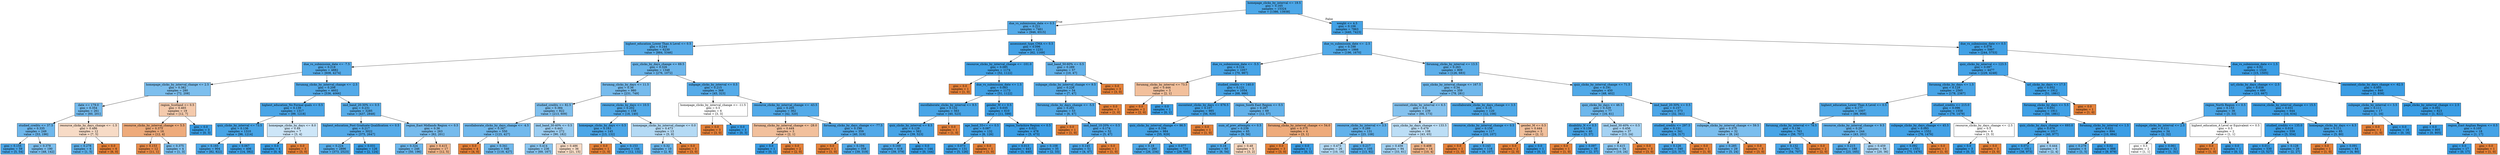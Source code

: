 digraph Tree {
node [shape=box, style="filled", color="black"] ;
0 [label="homepage_clicks_by_interval <= 19.5\ngini = 0.165\nsamples = 15324\nvalue = [1386, 13938]", fillcolor="#399de5e6"] ;
1 [label="due_vs_submission_date <= 0.5\ngini = 0.221\nsamples = 7461\nvalue = [946, 6515]", fillcolor="#399de5da"] ;
0 -> 1 [labeldistance=2.5, labelangle=45, headlabel="True"] ;
2 [label="highest_education_Lower Than A Level <= 0.5\ngini = 0.244\nsamples = 6230\nvalue = [884, 5346]", fillcolor="#399de5d5"] ;
1 -> 2 ;
3 [label="due_vs_submission_date <= -7.5\ngini = 0.218\nsamples = 4882\nvalue = [608, 4274]", fillcolor="#399de5db"] ;
2 -> 3 ;
4 [label="homepage_clicks_by_interval_change <= 2.5\ngini = 0.382\nsamples = 280\nvalue = [72, 208]", fillcolor="#399de5a7"] ;
3 -> 4 ;
5 [label="date <= 179.0\ngini = 0.354\nsamples = 261\nvalue = [60, 201]", fillcolor="#399de5b3"] ;
4 -> 5 ;
6 [label="studied_credits <= 37.5\ngini = 0.335\nsamples = 249\nvalue = [53, 196]", fillcolor="#399de5ba"] ;
5 -> 6 ;
7 [label="gini = 0.155\nsamples = 59\nvalue = [5, 54]", fillcolor="#399de5e7"] ;
6 -> 7 ;
8 [label="gini = 0.378\nsamples = 190\nvalue = [48, 142]", fillcolor="#399de5a9"] ;
6 -> 8 ;
9 [label="resource_clicks_by_days_change <= -1.5\ngini = 0.486\nsamples = 12\nvalue = [7, 5]", fillcolor="#e5813949"] ;
5 -> 9 ;
10 [label="gini = 0.278\nsamples = 6\nvalue = [1, 5]", fillcolor="#399de5cc"] ;
9 -> 10 ;
11 [label="gini = 0.0\nsamples = 6\nvalue = [6, 0]", fillcolor="#e58139ff"] ;
9 -> 11 ;
12 [label="region_Scotland <= 0.5\ngini = 0.465\nsamples = 19\nvalue = [12, 7]", fillcolor="#e581396a"] ;
4 -> 12 ;
13 [label="resource_clicks_by_interval_change <= 5.5\ngini = 0.375\nsamples = 16\nvalue = [12, 4]", fillcolor="#e58139aa"] ;
12 -> 13 ;
14 [label="gini = 0.153\nsamples = 12\nvalue = [11, 1]", fillcolor="#e58139e8"] ;
13 -> 14 ;
15 [label="gini = 0.375\nsamples = 4\nvalue = [1, 3]", fillcolor="#399de5aa"] ;
13 -> 15 ;
16 [label="gini = 0.0\nsamples = 3\nvalue = [0, 3]", fillcolor="#399de5ff"] ;
12 -> 16 ;
17 [label="forumng_clicks_by_interval_change <= -2.5\ngini = 0.206\nsamples = 4602\nvalue = [536, 4066]", fillcolor="#399de5dd"] ;
3 -> 17 ;
18 [label="highest_education_No Formal quals <= 0.5\ngini = 0.139\nsamples = 1317\nvalue = [99, 1218]", fillcolor="#399de5ea"] ;
17 -> 18 ;
19 [label="quiz_clicks_by_interval <= 73.5\ngini = 0.136\nsamples = 1310\nvalue = [96, 1214]", fillcolor="#399de5eb"] ;
18 -> 19 ;
20 [label="gini = 0.165\nsamples = 904\nvalue = [82, 822]", fillcolor="#399de5e6"] ;
19 -> 20 ;
21 [label="gini = 0.067\nsamples = 406\nvalue = [14, 392]", fillcolor="#399de5f6"] ;
19 -> 21 ;
22 [label="homepage_clicks_by_days <= 8.0\ngini = 0.49\nsamples = 7\nvalue = [3, 4]", fillcolor="#399de540"] ;
18 -> 22 ;
23 [label="gini = 0.0\nsamples = 4\nvalue = [0, 4]", fillcolor="#399de5ff"] ;
22 -> 23 ;
24 [label="gini = 0.0\nsamples = 3\nvalue = [3, 0]", fillcolor="#e58139ff"] ;
22 -> 24 ;
25 [label="imd_band_20-30% <= 0.5\ngini = 0.231\nsamples = 3285\nvalue = [437, 2848]", fillcolor="#399de5d8"] ;
17 -> 25 ;
26 [label="highest_education_Post Graduate Qualification <= 0.5\ngini = 0.217\nsamples = 3022\nvalue = [375, 2647]", fillcolor="#399de5db"] ;
25 -> 26 ;
27 [label="gini = 0.224\nsamples = 2896\nvalue = [373, 2523]", fillcolor="#399de5d9"] ;
26 -> 27 ;
28 [label="gini = 0.031\nsamples = 126\nvalue = [2, 124]", fillcolor="#399de5fb"] ;
26 -> 28 ;
29 [label="region_East Midlands Region <= 0.5\ngini = 0.36\nsamples = 263\nvalue = [62, 201]", fillcolor="#399de5b0"] ;
25 -> 29 ;
30 [label="gini = 0.324\nsamples = 246\nvalue = [50, 196]", fillcolor="#399de5be"] ;
29 -> 30 ;
31 [label="gini = 0.415\nsamples = 17\nvalue = [12, 5]", fillcolor="#e5813995"] ;
29 -> 31 ;
32 [label="quiz_clicks_by_days_change <= 69.5\ngini = 0.326\nsamples = 1348\nvalue = [276, 1072]", fillcolor="#399de5bd"] ;
2 -> 32 ;
33 [label="forumng_clicks_by_days <= 11.5\ngini = 0.36\nsamples = 980\nvalue = [231, 749]", fillcolor="#399de5b0"] ;
32 -> 33 ;
34 [label="studied_credits <= 82.5\ngini = 0.384\nsamples = 822\nvalue = [213, 609]", fillcolor="#399de5a6"] ;
33 -> 34 ;
35 [label="oucollaborate_clicks_by_days_change <= -4.5\ngini = 0.347\nsamples = 550\nvalue = [123, 427]", fillcolor="#399de5b6"] ;
34 -> 35 ;
36 [label="gini = 0.0\nsamples = 4\nvalue = [4, 0]", fillcolor="#e58139ff"] ;
35 -> 36 ;
37 [label="gini = 0.341\nsamples = 546\nvalue = [119, 427]", fillcolor="#399de5b8"] ;
35 -> 37 ;
38 [label="imd_band_30-40% <= 0.5\ngini = 0.443\nsamples = 272\nvalue = [90, 182]", fillcolor="#399de581"] ;
34 -> 38 ;
39 [label="gini = 0.414\nsamples = 236\nvalue = [69, 167]", fillcolor="#399de596"] ;
38 -> 39 ;
40 [label="gini = 0.486\nsamples = 36\nvalue = [21, 15]", fillcolor="#e5813949"] ;
38 -> 40 ;
41 [label="resource_clicks_by_days <= 10.5\ngini = 0.202\nsamples = 158\nvalue = [18, 140]", fillcolor="#399de5de"] ;
33 -> 41 ;
42 [label="homepage_clicks_by_days <= 0.5\ngini = 0.163\nsamples = 145\nvalue = [13, 132]", fillcolor="#399de5e6"] ;
41 -> 42 ;
43 [label="gini = 0.0\nsamples = 1\nvalue = [1, 0]", fillcolor="#e58139ff"] ;
42 -> 43 ;
44 [label="gini = 0.153\nsamples = 144\nvalue = [12, 132]", fillcolor="#399de5e8"] ;
42 -> 44 ;
45 [label="homepage_clicks_by_interval_change <= 0.0\ngini = 0.473\nsamples = 13\nvalue = [5, 8]", fillcolor="#399de560"] ;
41 -> 45 ;
46 [label="gini = 0.32\nsamples = 10\nvalue = [2, 8]", fillcolor="#399de5bf"] ;
45 -> 46 ;
47 [label="gini = 0.0\nsamples = 3\nvalue = [3, 0]", fillcolor="#e58139ff"] ;
45 -> 47 ;
48 [label="subpage_clicks_by_interval <= 0.5\ngini = 0.215\nsamples = 368\nvalue = [45, 323]", fillcolor="#399de5db"] ;
32 -> 48 ;
49 [label="homepage_clicks_by_interval_change <= -11.5\ngini = 0.5\nsamples = 6\nvalue = [3, 3]", fillcolor="#e5813900"] ;
48 -> 49 ;
50 [label="gini = 0.0\nsamples = 3\nvalue = [3, 0]", fillcolor="#e58139ff"] ;
49 -> 50 ;
51 [label="gini = 0.0\nsamples = 3\nvalue = [0, 3]", fillcolor="#399de5ff"] ;
49 -> 51 ;
52 [label="resource_clicks_by_interval_change <= -43.5\ngini = 0.205\nsamples = 362\nvalue = [42, 320]", fillcolor="#399de5de"] ;
48 -> 52 ;
53 [label="forumng_clicks_by_interval_change <= -28.0\ngini = 0.444\nsamples = 3\nvalue = [2, 1]", fillcolor="#e581397f"] ;
52 -> 53 ;
54 [label="gini = 0.0\nsamples = 1\nvalue = [0, 1]", fillcolor="#399de5ff"] ;
53 -> 54 ;
55 [label="gini = 0.0\nsamples = 2\nvalue = [2, 0]", fillcolor="#e58139ff"] ;
53 -> 55 ;
56 [label="forumng_clicks_by_days_change <= -77.5\ngini = 0.198\nsamples = 359\nvalue = [40, 319]", fillcolor="#399de5df"] ;
52 -> 56 ;
57 [label="gini = 0.0\nsamples = 1\nvalue = [1, 0]", fillcolor="#e58139ff"] ;
56 -> 57 ;
58 [label="gini = 0.194\nsamples = 358\nvalue = [39, 319]", fillcolor="#399de5e0"] ;
56 -> 58 ;
59 [label="assessment_type_CMA <= 0.5\ngini = 0.096\nsamples = 1231\nvalue = [62, 1169]", fillcolor="#399de5f1"] ;
1 -> 59 ;
60 [label="resource_clicks_by_interval_change <= -101.0\ngini = 0.085\nsamples = 1174\nvalue = [52, 1122]", fillcolor="#399de5f3"] ;
59 -> 60 ;
61 [label="gini = 0.0\nsamples = 1\nvalue = [1, 0]", fillcolor="#e58139ff"] ;
60 -> 61 ;
62 [label="due_vs_submission_date <= 1.5\ngini = 0.083\nsamples = 1173\nvalue = [51, 1122]", fillcolor="#399de5f3"] ;
60 -> 62 ;
63 [label="oucollaborate_clicks_by_interval <= 9.5\ngini = 0.132\nsamples = 563\nvalue = [40, 523]", fillcolor="#399de5eb"] ;
62 -> 63 ;
64 [label="quiz_clicks_by_interval <= 8.5\ngini = 0.129\nsamples = 562\nvalue = [39, 523]", fillcolor="#399de5ec"] ;
63 -> 64 ;
65 [label="gini = 0.169\nsamples = 418\nvalue = [39, 379]", fillcolor="#399de5e5"] ;
64 -> 65 ;
66 [label="gini = 0.0\nsamples = 144\nvalue = [0, 144]", fillcolor="#399de5ff"] ;
64 -> 66 ;
67 [label="gini = 0.0\nsamples = 1\nvalue = [1, 0]", fillcolor="#e58139ff"] ;
63 -> 67 ;
68 [label="gender_M <= 0.5\ngini = 0.035\nsamples = 610\nvalue = [11, 599]", fillcolor="#399de5fa"] ;
62 -> 68 ;
69 [label="age_band_55<= <= 0.5\ngini = 0.087\nsamples = 132\nvalue = [6, 126]", fillcolor="#399de5f3"] ;
68 -> 69 ;
70 [label="gini = 0.073\nsamples = 131\nvalue = [5, 126]", fillcolor="#399de5f5"] ;
69 -> 70 ;
71 [label="gini = 0.0\nsamples = 1\nvalue = [1, 0]", fillcolor="#e58139ff"] ;
69 -> 71 ;
72 [label="region_Yorkshire Region <= 0.5\ngini = 0.021\nsamples = 478\nvalue = [5, 473]", fillcolor="#399de5fc"] ;
68 -> 72 ;
73 [label="gini = 0.013\nsamples = 443\nvalue = [3, 440]", fillcolor="#399de5fd"] ;
72 -> 73 ;
74 [label="gini = 0.108\nsamples = 35\nvalue = [2, 33]", fillcolor="#399de5f0"] ;
72 -> 74 ;
75 [label="imd_band_50-60% <= 0.5\ngini = 0.289\nsamples = 57\nvalue = [10, 47]", fillcolor="#399de5c9"] ;
59 -> 75 ;
76 [label="subpage_clicks_by_interval_change <= 9.5\ngini = 0.226\nsamples = 54\nvalue = [7, 47]", fillcolor="#399de5d9"] ;
75 -> 76 ;
77 [label="forumng_clicks_by_days_change <= -5.5\ngini = 0.201\nsamples = 53\nvalue = [6, 47]", fillcolor="#399de5de"] ;
76 -> 77 ;
78 [label="gini = 0.0\nsamples = 1\nvalue = [1, 0]", fillcolor="#e58139ff"] ;
77 -> 78 ;
79 [label="imd_band_10-20% <= 0.5\ngini = 0.174\nsamples = 52\nvalue = [5, 47]", fillcolor="#399de5e4"] ;
77 -> 79 ;
80 [label="gini = 0.145\nsamples = 51\nvalue = [4, 47]", fillcolor="#399de5e9"] ;
79 -> 80 ;
81 [label="gini = 0.0\nsamples = 1\nvalue = [1, 0]", fillcolor="#e58139ff"] ;
79 -> 81 ;
82 [label="gini = 0.0\nsamples = 1\nvalue = [1, 0]", fillcolor="#e58139ff"] ;
76 -> 82 ;
83 [label="gini = 0.0\nsamples = 3\nvalue = [3, 0]", fillcolor="#e58139ff"] ;
75 -> 83 ;
84 [label="weight <= 4.5\ngini = 0.106\nsamples = 7863\nvalue = [440, 7423]", fillcolor="#399de5f0"] ;
0 -> 84 [labeldistance=2.5, labelangle=-45, headlabel="False"] ;
85 [label="due_vs_submission_date <= -2.5\ngini = 0.188\nsamples = 1866\nvalue = [196, 1670]", fillcolor="#399de5e1"] ;
84 -> 85 ;
86 [label="due_vs_submission_date <= -5.5\ngini = 0.124\nsamples = 1057\nvalue = [70, 987]", fillcolor="#399de5ed"] ;
85 -> 86 ;
87 [label="forumng_clicks_by_interval <= 73.5\ngini = 0.444\nsamples = 3\nvalue = [2, 1]", fillcolor="#e581397f"] ;
86 -> 87 ;
88 [label="gini = 0.0\nsamples = 2\nvalue = [2, 0]", fillcolor="#e58139ff"] ;
87 -> 88 ;
89 [label="gini = 0.0\nsamples = 1\nvalue = [0, 1]", fillcolor="#399de5ff"] ;
87 -> 89 ;
90 [label="studied_credits <= 140.0\ngini = 0.121\nsamples = 1054\nvalue = [68, 986]", fillcolor="#399de5ed"] ;
86 -> 90 ;
91 [label="oucontent_clicks_by_days <= 676.5\ngini = 0.107\nsamples = 985\nvalue = [56, 929]", fillcolor="#399de5f0"] ;
90 -> 91 ;
92 [label="quiz_clicks_by_interval_change <= 86.5\ngini = 0.106\nsamples = 984\nvalue = [55, 929]", fillcolor="#399de5f0"] ;
91 -> 92 ;
93 [label="gini = 0.18\nsamples = 260\nvalue = [26, 234]", fillcolor="#399de5e3"] ;
92 -> 93 ;
94 [label="gini = 0.077\nsamples = 724\nvalue = [29, 695]", fillcolor="#399de5f4"] ;
92 -> 94 ;
95 [label="gini = 0.0\nsamples = 1\nvalue = [1, 0]", fillcolor="#e58139ff"] ;
91 -> 95 ;
96 [label="region_South East Region <= 0.5\ngini = 0.287\nsamples = 69\nvalue = [12, 57]", fillcolor="#399de5c9"] ;
90 -> 96 ;
97 [label="num_of_prev_attempts <= 0.5\ngini = 0.239\nsamples = 65\nvalue = [9, 56]", fillcolor="#399de5d6"] ;
96 -> 97 ;
98 [label="gini = 0.18\nsamples = 60\nvalue = [6, 54]", fillcolor="#399de5e3"] ;
97 -> 98 ;
99 [label="gini = 0.48\nsamples = 5\nvalue = [3, 2]", fillcolor="#e5813955"] ;
97 -> 99 ;
100 [label="forumng_clicks_by_interval_change <= 54.0\ngini = 0.375\nsamples = 4\nvalue = [3, 1]", fillcolor="#e58139aa"] ;
96 -> 100 ;
101 [label="gini = 0.0\nsamples = 3\nvalue = [3, 0]", fillcolor="#e58139ff"] ;
100 -> 101 ;
102 [label="gini = 0.0\nsamples = 1\nvalue = [0, 1]", fillcolor="#399de5ff"] ;
100 -> 102 ;
103 [label="forumng_clicks_by_interval <= 13.5\ngini = 0.263\nsamples = 809\nvalue = [126, 683]", fillcolor="#399de5d0"] ;
85 -> 103 ;
104 [label="quiz_clicks_by_interval_change <= 167.5\ngini = 0.34\nsamples = 359\nvalue = [78, 281]", fillcolor="#399de5b8"] ;
103 -> 104 ;
105 [label="oucontent_clicks_by_interval <= 6.5\ngini = 0.4\nsamples = 239\nvalue = [66, 173]", fillcolor="#399de59e"] ;
104 -> 105 ;
106 [label="resource_clicks_by_interval <= 3.5\ngini = 0.289\nsamples = 131\nvalue = [23, 108]", fillcolor="#399de5c9"] ;
105 -> 106 ;
107 [label="gini = 0.473\nsamples = 26\nvalue = [10, 16]", fillcolor="#399de560"] ;
106 -> 107 ;
108 [label="gini = 0.217\nsamples = 105\nvalue = [13, 92]", fillcolor="#399de5db"] ;
106 -> 108 ;
109 [label="quiz_clicks_by_days_change <= 133.5\ngini = 0.479\nsamples = 108\nvalue = [43, 65]", fillcolor="#399de556"] ;
105 -> 109 ;
110 [label="gini = 0.456\nsamples = 94\nvalue = [33, 61]", fillcolor="#399de575"] ;
109 -> 110 ;
111 [label="gini = 0.408\nsamples = 14\nvalue = [10, 4]", fillcolor="#e5813999"] ;
109 -> 111 ;
112 [label="oucollaborate_clicks_by_days_change <= 3.5\ngini = 0.18\nsamples = 120\nvalue = [12, 108]", fillcolor="#399de5e3"] ;
104 -> 112 ;
113 [label="resource_clicks_by_interval_change <= 0.5\ngini = 0.156\nsamples = 117\nvalue = [10, 107]", fillcolor="#399de5e7"] ;
112 -> 113 ;
114 [label="gini = 0.0\nsamples = 1\nvalue = [1, 0]", fillcolor="#e58139ff"] ;
113 -> 114 ;
115 [label="gini = 0.143\nsamples = 116\nvalue = [9, 107]", fillcolor="#399de5ea"] ;
113 -> 115 ;
116 [label="gender_M <= 0.5\ngini = 0.444\nsamples = 3\nvalue = [2, 1]", fillcolor="#e581397f"] ;
112 -> 116 ;
117 [label="gini = 0.0\nsamples = 2\nvalue = [2, 0]", fillcolor="#e58139ff"] ;
116 -> 117 ;
118 [label="gini = 0.0\nsamples = 1\nvalue = [0, 1]", fillcolor="#399de5ff"] ;
116 -> 118 ;
119 [label="quiz_clicks_by_interval_change <= 71.5\ngini = 0.191\nsamples = 450\nvalue = [48, 402]", fillcolor="#399de5e1"] ;
103 -> 119 ;
120 [label="quiz_clicks_by_days <= 46.5\ngini = 0.329\nsamples = 77\nvalue = [16, 61]", fillcolor="#399de5bc"] ;
119 -> 120 ;
121 [label="disability_N <= 0.5\ngini = 0.139\nsamples = 40\nvalue = [3, 37]", fillcolor="#399de5ea"] ;
120 -> 121 ;
122 [label="gini = 0.0\nsamples = 1\nvalue = [1, 0]", fillcolor="#e58139ff"] ;
121 -> 122 ;
123 [label="gini = 0.097\nsamples = 39\nvalue = [2, 37]", fillcolor="#399de5f1"] ;
121 -> 123 ;
124 [label="imd_band_30-40% <= 0.5\ngini = 0.456\nsamples = 37\nvalue = [13, 24]", fillcolor="#399de575"] ;
120 -> 124 ;
125 [label="gini = 0.415\nsamples = 34\nvalue = [10, 24]", fillcolor="#399de595"] ;
124 -> 125 ;
126 [label="gini = 0.0\nsamples = 3\nvalue = [3, 0]", fillcolor="#e58139ff"] ;
124 -> 126 ;
127 [label="imd_band_20-30% <= 0.5\ngini = 0.157\nsamples = 373\nvalue = [32, 341]", fillcolor="#399de5e7"] ;
119 -> 127 ;
128 [label="studied_credits <= 297.5\ngini = 0.131\nsamples = 341\nvalue = [24, 317]", fillcolor="#399de5ec"] ;
127 -> 128 ;
129 [label="gini = 0.126\nsamples = 340\nvalue = [23, 317]", fillcolor="#399de5ec"] ;
128 -> 129 ;
130 [label="gini = 0.0\nsamples = 1\nvalue = [1, 0]", fillcolor="#e58139ff"] ;
128 -> 130 ;
131 [label="subpage_clicks_by_interval_change <= 59.5\ngini = 0.375\nsamples = 32\nvalue = [8, 24]", fillcolor="#399de5aa"] ;
127 -> 131 ;
132 [label="gini = 0.285\nsamples = 29\nvalue = [5, 24]", fillcolor="#399de5ca"] ;
131 -> 132 ;
133 [label="gini = 0.0\nsamples = 3\nvalue = [3, 0]", fillcolor="#e58139ff"] ;
131 -> 133 ;
134 [label="due_vs_submission_date <= 0.5\ngini = 0.078\nsamples = 5997\nvalue = [244, 5753]", fillcolor="#399de5f4"] ;
84 -> 134 ;
135 [label="quiz_clicks_by_interval <= 123.5\ngini = 0.097\nsamples = 4477\nvalue = [229, 4248]", fillcolor="#399de5f1"] ;
134 -> 135 ;
136 [label="forumng_clicks_by_days <= 1.5\ngini = 0.129\nsamples = 2565\nvalue = [178, 2387]", fillcolor="#399de5ec"] ;
135 -> 136 ;
137 [label="highest_education_Lower Than A Level <= 0.5\ngini = 0.177\nsamples = 1007\nvalue = [99, 908]", fillcolor="#399de5e3"] ;
136 -> 137 ;
138 [label="forumng_clicks_by_interval <= 78.5\ngini = 0.136\nsamples = 763\nvalue = [56, 707]", fillcolor="#399de5eb"] ;
137 -> 138 ;
139 [label="gini = 0.132\nsamples = 761\nvalue = [54, 707]", fillcolor="#399de5ec"] ;
138 -> 139 ;
140 [label="gini = 0.0\nsamples = 2\nvalue = [2, 0]", fillcolor="#e58139ff"] ;
138 -> 140 ;
141 [label="resource_clicks_by_interval_change <= 9.5\ngini = 0.29\nsamples = 244\nvalue = [43, 201]", fillcolor="#399de5c8"] ;
137 -> 141 ;
142 [label="gini = 0.215\nsamples = 188\nvalue = [23, 165]", fillcolor="#399de5db"] ;
141 -> 142 ;
143 [label="gini = 0.459\nsamples = 56\nvalue = [20, 36]", fillcolor="#399de571"] ;
141 -> 143 ;
144 [label="studied_credits <= 215.0\ngini = 0.096\nsamples = 1558\nvalue = [79, 1479]", fillcolor="#399de5f1"] ;
136 -> 144 ;
145 [label="subpage_clicks_by_days_change <= 45.5\ngini = 0.093\nsamples = 1552\nvalue = [76, 1476]", fillcolor="#399de5f2"] ;
144 -> 145 ;
146 [label="gini = 0.092\nsamples = 1551\nvalue = [75, 1476]", fillcolor="#399de5f2"] ;
145 -> 146 ;
147 [label="gini = 0.0\nsamples = 1\nvalue = [1, 0]", fillcolor="#e58139ff"] ;
145 -> 147 ;
148 [label="resource_clicks_by_days_change <= -2.5\ngini = 0.5\nsamples = 6\nvalue = [3, 3]", fillcolor="#e5813900"] ;
144 -> 148 ;
149 [label="gini = 0.0\nsamples = 3\nvalue = [0, 3]", fillcolor="#399de5ff"] ;
148 -> 149 ;
150 [label="gini = 0.0\nsamples = 3\nvalue = [3, 0]", fillcolor="#e58139ff"] ;
148 -> 150 ;
151 [label="url_clicks_by_days <= 17.5\ngini = 0.052\nsamples = 1912\nvalue = [51, 1861]", fillcolor="#399de5f8"] ;
135 -> 151 ;
152 [label="forumng_clicks_by_days <= 5.5\ngini = 0.051\nsamples = 1911\nvalue = [50, 1861]", fillcolor="#399de5f8"] ;
151 -> 152 ;
153 [label="quiz_clicks_by_days_change <= 693.0\ngini = 0.076\nsamples = 1017\nvalue = [40, 977]", fillcolor="#399de5f5"] ;
152 -> 153 ;
154 [label="gini = 0.072\nsamples = 1011\nvalue = [38, 973]", fillcolor="#399de5f5"] ;
153 -> 154 ;
155 [label="gini = 0.444\nsamples = 6\nvalue = [2, 4]", fillcolor="#399de57f"] ;
153 -> 155 ;
156 [label="forumng_clicks_by_interval <= 1.5\ngini = 0.022\nsamples = 894\nvalue = [10, 884]", fillcolor="#399de5fc"] ;
152 -> 156 ;
157 [label="gini = 0.278\nsamples = 6\nvalue = [1, 5]", fillcolor="#399de5cc"] ;
156 -> 157 ;
158 [label="gini = 0.02\nsamples = 888\nvalue = [9, 879]", fillcolor="#399de5fc"] ;
156 -> 158 ;
159 [label="gini = 0.0\nsamples = 1\nvalue = [1, 0]", fillcolor="#e58139ff"] ;
151 -> 159 ;
160 [label="due_vs_submission_date <= 1.5\ngini = 0.02\nsamples = 1520\nvalue = [15, 1505]", fillcolor="#399de5fc"] ;
134 -> 160 ;
161 [label="url_clicks_by_days_change <= -2.5\ngini = 0.038\nsamples = 680\nvalue = [13, 667]", fillcolor="#399de5fa"] ;
160 -> 161 ;
162 [label="region_North Region <= 0.5\ngini = 0.153\nsamples = 36\nvalue = [3, 33]", fillcolor="#399de5e8"] ;
161 -> 162 ;
163 [label="subpage_clicks_by_interval <= 2.5\ngini = 0.111\nsamples = 34\nvalue = [2, 32]", fillcolor="#399de5ef"] ;
162 -> 163 ;
164 [label="gini = 0.5\nsamples = 2\nvalue = [1, 1]", fillcolor="#e5813900"] ;
163 -> 164 ;
165 [label="gini = 0.061\nsamples = 32\nvalue = [1, 31]", fillcolor="#399de5f7"] ;
163 -> 165 ;
166 [label="highest_education_A Level or Equivalent <= 0.5\ngini = 0.5\nsamples = 2\nvalue = [1, 1]", fillcolor="#e5813900"] ;
162 -> 166 ;
167 [label="gini = 0.0\nsamples = 1\nvalue = [1, 0]", fillcolor="#e58139ff"] ;
166 -> 167 ;
168 [label="gini = 0.0\nsamples = 1\nvalue = [0, 1]", fillcolor="#399de5ff"] ;
166 -> 168 ;
169 [label="resource_clicks_by_interval_change <= 15.5\ngini = 0.031\nsamples = 644\nvalue = [10, 634]", fillcolor="#399de5fb"] ;
161 -> 169 ;
170 [label="studied_credits <= 135.0\ngini = 0.018\nsamples = 559\nvalue = [5, 554]", fillcolor="#399de5fd"] ;
169 -> 170 ;
171 [label="gini = 0.011\nsamples = 530\nvalue = [3, 527]", fillcolor="#399de5fe"] ;
170 -> 171 ;
172 [label="gini = 0.128\nsamples = 29\nvalue = [2, 27]", fillcolor="#399de5ec"] ;
170 -> 172 ;
173 [label="homepage_clicks_by_days <= 6.5\ngini = 0.111\nsamples = 85\nvalue = [5, 80]", fillcolor="#399de5ef"] ;
169 -> 173 ;
174 [label="gini = 0.0\nsamples = 1\nvalue = [1, 0]", fillcolor="#e58139ff"] ;
173 -> 174 ;
175 [label="gini = 0.091\nsamples = 84\nvalue = [4, 80]", fillcolor="#399de5f2"] ;
173 -> 175 ;
176 [label="oucontent_clicks_by_days_change <= -62.5\ngini = 0.005\nsamples = 840\nvalue = [2, 838]", fillcolor="#399de5fe"] ;
160 -> 176 ;
177 [label="subpage_clicks_by_interval <= 3.5\ngini = 0.111\nsamples = 17\nvalue = [1, 16]", fillcolor="#399de5ef"] ;
176 -> 177 ;
178 [label="gini = 0.0\nsamples = 1\nvalue = [1, 0]", fillcolor="#e58139ff"] ;
177 -> 178 ;
179 [label="gini = 0.0\nsamples = 16\nvalue = [0, 16]", fillcolor="#399de5ff"] ;
177 -> 179 ;
180 [label="page_clicks_by_interval_change <= 2.5\ngini = 0.002\nsamples = 823\nvalue = [1, 822]", fillcolor="#399de5ff"] ;
176 -> 180 ;
181 [label="gini = 0.0\nsamples = 805\nvalue = [0, 805]", fillcolor="#399de5ff"] ;
180 -> 181 ;
182 [label="region_East Anglian Region <= 0.5\ngini = 0.105\nsamples = 18\nvalue = [1, 17]", fillcolor="#399de5f0"] ;
180 -> 182 ;
183 [label="gini = 0.0\nsamples = 17\nvalue = [0, 17]", fillcolor="#399de5ff"] ;
182 -> 183 ;
184 [label="gini = 0.0\nsamples = 1\nvalue = [1, 0]", fillcolor="#e58139ff"] ;
182 -> 184 ;
}